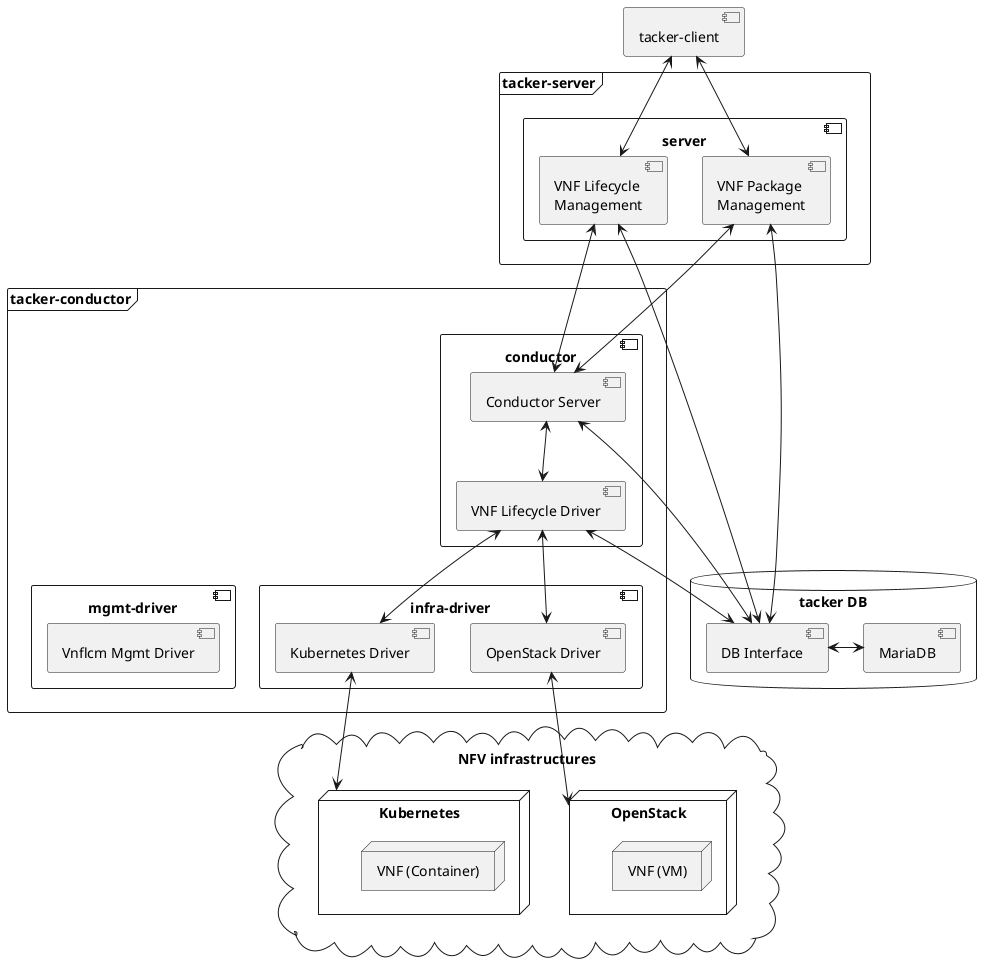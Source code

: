 @startuml

'# Components
component "tacker-client" as client

frame "tacker-server" {
    component server {
        component "VNF Lifecycle\nManagement" as lcm
        component "VNF Package\nManagement" as vnfpkgm
    }
}

frame "tacker-conductor" {
    component "mgmt-driver" {
        'component Noop as noop
        component "Vnflcm Mgmt Driver" as mgmt
    }
    component conductor {
        component "Conductor Server" as cond
        component "VNF Lifecycle Driver" as lcm_driver
    }
    component "infra-driver" as infra {
        component "OpenStack Driver" as os_driver
        component "Kubernetes Driver" as ks_driver
    }
}

database "tacker DB" as db {
    component "DB Interface" as db_if
    component "MariaDB" as maria
    db_if <-right-> maria
}

cloud "NFV infrastructures" {
    node "OpenStack" as os {
        node "VNF (VM)" as vm
    }
    node "Kubernetes" as ks {
        node "VNF (Container)" as container
    }
}

'# Relationships
client <-down-> lcm
client <-down-> vnfpkgm

lcm <-down-> db_if
vnfpkgm <-down-> db_if

lcm <-down-> cond
cond <-down-> lcm_driver
vnfpkgm <-down-> cond

cond <-down-> db_if
lcm_driver <-down-> db_if

lcm_driver <-down-> os_driver
os_driver <-down-> os
lcm_driver <-down-> ks_driver
ks_driver <-down-> ks

lcm_driver <-[hidden]down-> mgmt

@enduml